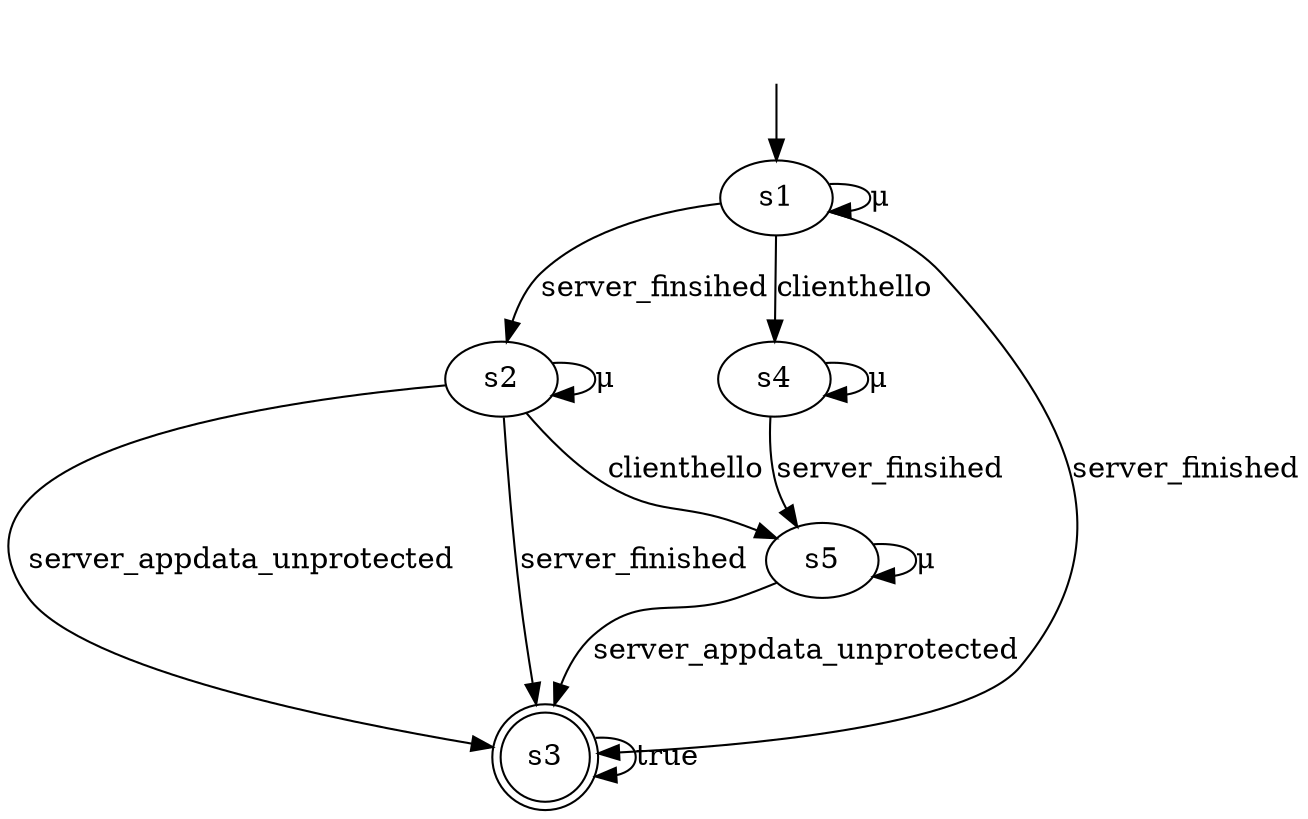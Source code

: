 digraph formula_11 {
s1 [label="s1"];
s2 [label="s2"];
s3 [label="s3", shape=doublecircle];
s4 [label="s4"];
s5 [label="s5"];
s1 -> s1  [label="μ"];
s1 -> s2  [label="server_finsihed"];
s1 -> s3  [label="server_finished"];
s1 -> s4  [label="clienthello"];
s2 -> s2  [label="μ"];
s2 -> s3  [label="server_appdata_unprotected"];
s2 -> s3  [label="server_finished"];
s2 -> s5  [label="clienthello"];
s3 -> s3  [label="true"];
s4 -> s4  [label="μ"];
s4 -> s5  [label="server_finsihed"];
s5 -> s5  [label="μ"];
s5 -> s3  [label="server_appdata_unprotected"];
__start0 [label="", shape=none];
__start0 -> s1  [label=""];
}
